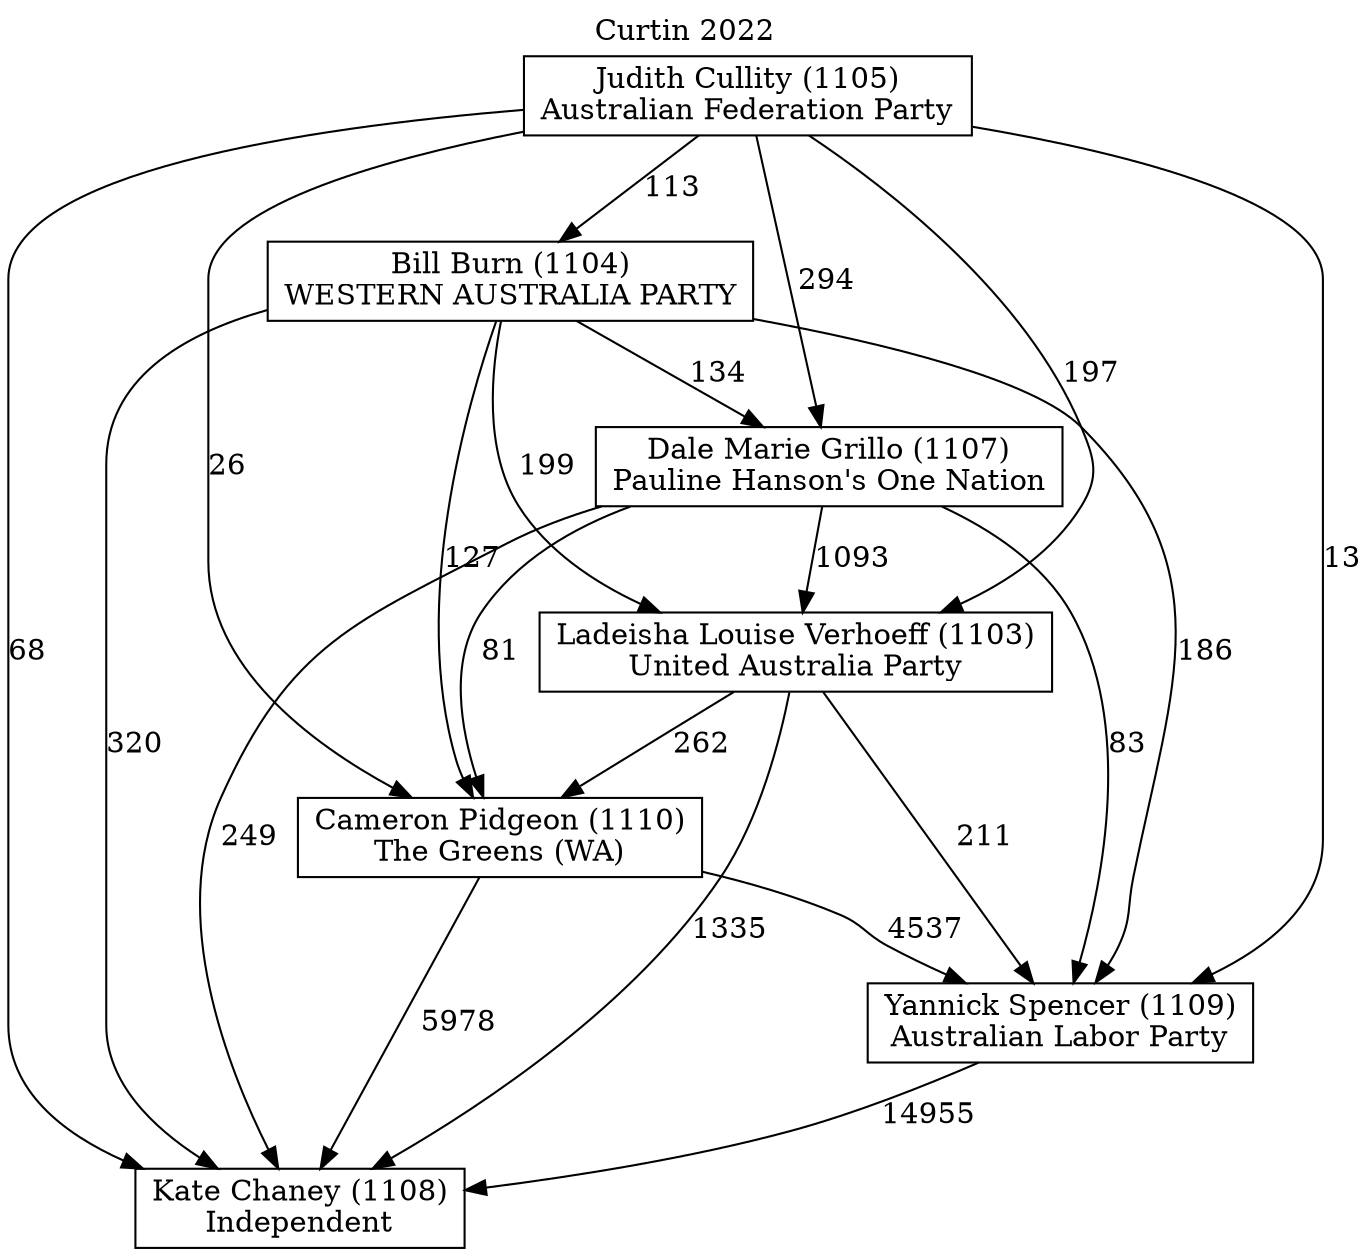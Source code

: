 // House preference flow
digraph "Kate Chaney (1108)_Curtin_2022" {
	graph [label="Curtin 2022" labelloc=t mclimit=10]
	node [shape=box]
	"Judith Cullity (1105)" [label="Judith Cullity (1105)
Australian Federation Party"]
	"Bill Burn (1104)" [label="Bill Burn (1104)
WESTERN AUSTRALIA PARTY"]
	"Yannick Spencer (1109)" [label="Yannick Spencer (1109)
Australian Labor Party"]
	"Cameron Pidgeon (1110)" [label="Cameron Pidgeon (1110)
The Greens (WA)"]
	"Kate Chaney (1108)" [label="Kate Chaney (1108)
Independent"]
	"Dale Marie Grillo (1107)" [label="Dale Marie Grillo (1107)
Pauline Hanson's One Nation"]
	"Ladeisha Louise Verhoeff (1103)" [label="Ladeisha Louise Verhoeff (1103)
United Australia Party"]
	"Bill Burn (1104)" -> "Yannick Spencer (1109)" [label=186]
	"Dale Marie Grillo (1107)" -> "Yannick Spencer (1109)" [label=83]
	"Dale Marie Grillo (1107)" -> "Ladeisha Louise Verhoeff (1103)" [label=1093]
	"Bill Burn (1104)" -> "Kate Chaney (1108)" [label=320]
	"Dale Marie Grillo (1107)" -> "Cameron Pidgeon (1110)" [label=81]
	"Bill Burn (1104)" -> "Ladeisha Louise Verhoeff (1103)" [label=199]
	"Yannick Spencer (1109)" -> "Kate Chaney (1108)" [label=14955]
	"Judith Cullity (1105)" -> "Kate Chaney (1108)" [label=68]
	"Judith Cullity (1105)" -> "Cameron Pidgeon (1110)" [label=26]
	"Cameron Pidgeon (1110)" -> "Yannick Spencer (1109)" [label=4537]
	"Bill Burn (1104)" -> "Dale Marie Grillo (1107)" [label=134]
	"Ladeisha Louise Verhoeff (1103)" -> "Kate Chaney (1108)" [label=1335]
	"Ladeisha Louise Verhoeff (1103)" -> "Cameron Pidgeon (1110)" [label=262]
	"Judith Cullity (1105)" -> "Bill Burn (1104)" [label=113]
	"Ladeisha Louise Verhoeff (1103)" -> "Yannick Spencer (1109)" [label=211]
	"Judith Cullity (1105)" -> "Ladeisha Louise Verhoeff (1103)" [label=197]
	"Cameron Pidgeon (1110)" -> "Kate Chaney (1108)" [label=5978]
	"Bill Burn (1104)" -> "Cameron Pidgeon (1110)" [label=127]
	"Dale Marie Grillo (1107)" -> "Kate Chaney (1108)" [label=249]
	"Judith Cullity (1105)" -> "Dale Marie Grillo (1107)" [label=294]
	"Judith Cullity (1105)" -> "Yannick Spencer (1109)" [label=13]
}
